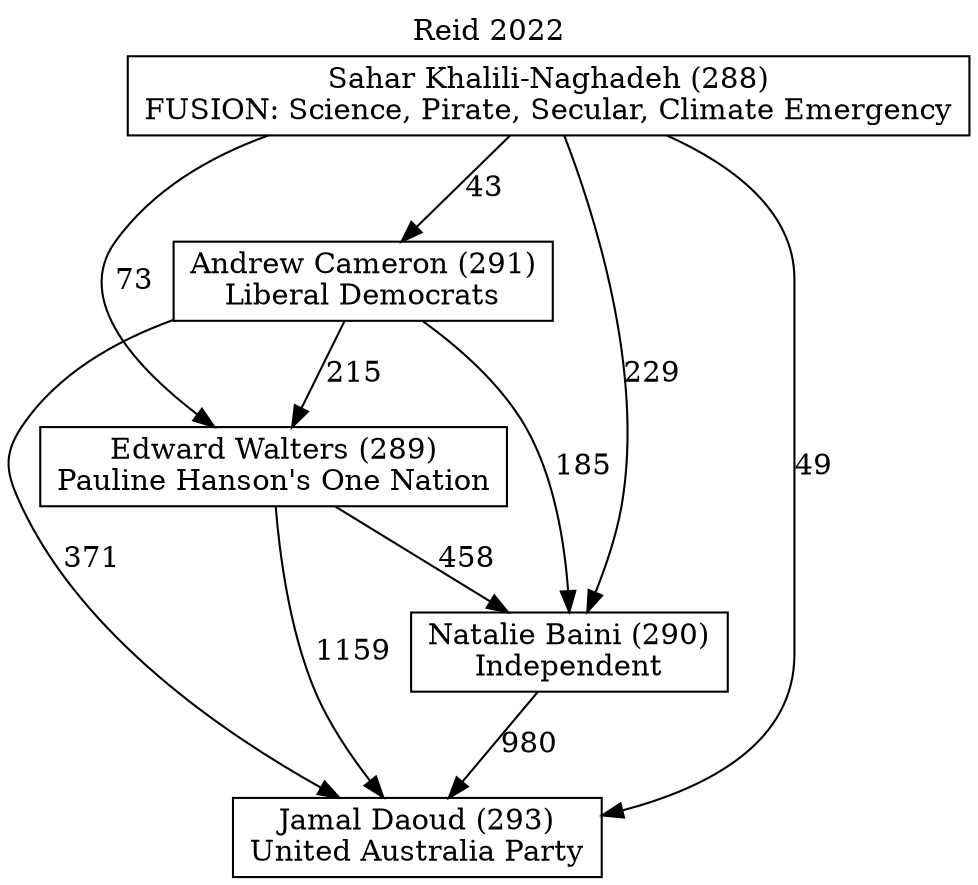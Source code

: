 // House preference flow
digraph "Jamal Daoud (293)_Reid_2022" {
	graph [label="Reid 2022" labelloc=t mclimit=10]
	node [shape=box]
	"Edward Walters (289)" [label="Edward Walters (289)
Pauline Hanson's One Nation"]
	"Andrew Cameron (291)" [label="Andrew Cameron (291)
Liberal Democrats"]
	"Natalie Baini (290)" [label="Natalie Baini (290)
Independent"]
	"Jamal Daoud (293)" [label="Jamal Daoud (293)
United Australia Party"]
	"Sahar Khalili-Naghadeh (288)" [label="Sahar Khalili-Naghadeh (288)
FUSION: Science, Pirate, Secular, Climate Emergency"]
	"Edward Walters (289)" -> "Jamal Daoud (293)" [label=1159]
	"Natalie Baini (290)" -> "Jamal Daoud (293)" [label=980]
	"Andrew Cameron (291)" -> "Natalie Baini (290)" [label=185]
	"Andrew Cameron (291)" -> "Jamal Daoud (293)" [label=371]
	"Andrew Cameron (291)" -> "Edward Walters (289)" [label=215]
	"Edward Walters (289)" -> "Natalie Baini (290)" [label=458]
	"Sahar Khalili-Naghadeh (288)" -> "Jamal Daoud (293)" [label=49]
	"Sahar Khalili-Naghadeh (288)" -> "Edward Walters (289)" [label=73]
	"Sahar Khalili-Naghadeh (288)" -> "Andrew Cameron (291)" [label=43]
	"Sahar Khalili-Naghadeh (288)" -> "Natalie Baini (290)" [label=229]
}
